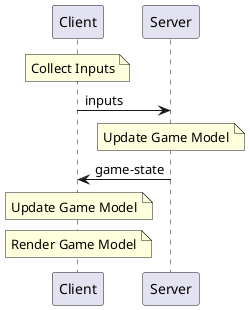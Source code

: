 @startuml Step 1 - Sequence

participant Client
participant Server

note over Client: Collect Inputs
Client -> Server: inputs
note over Server: Update Game Model
Server -> Client: game-state
note over Client: Update Game Model
note over Client: Render Game Model


@enduml
